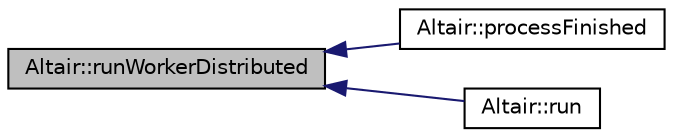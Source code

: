 digraph "Altair::runWorkerDistributed"
{
 // INTERACTIVE_SVG=YES
  edge [fontname="Helvetica",fontsize="10",labelfontname="Helvetica",labelfontsize="10"];
  node [fontname="Helvetica",fontsize="10",shape=record];
  rankdir="LR";
  Node995 [label="Altair::runWorkerDistributed",height=0.2,width=0.4,color="black", fillcolor="grey75", style="filled", fontcolor="black"];
  Node995 -> Node996 [dir="back",color="midnightblue",fontsize="10",style="solid",fontname="Helvetica"];
  Node996 [label="Altair::processFinished",height=0.2,width=0.4,color="black", fillcolor="white", style="filled",URL="$class_altair.html#a16b8035c4383a789cd00b687fb105fe9",tooltip="Traitement de la fin de l&#39;exécution de lhx. "];
  Node995 -> Node997 [dir="back",color="midnightblue",fontsize="10",style="solid",fontname="Helvetica"];
  Node997 [label="Altair::run",height=0.2,width=0.4,color="black", fillcolor="white", style="filled",URL="$class_altair.html#a7d10f8ecf4097577885172afb6c2e9c6",tooltip="Lance l&#39;exécution de l&#39;application en ligne de commande lhx. "];
}
